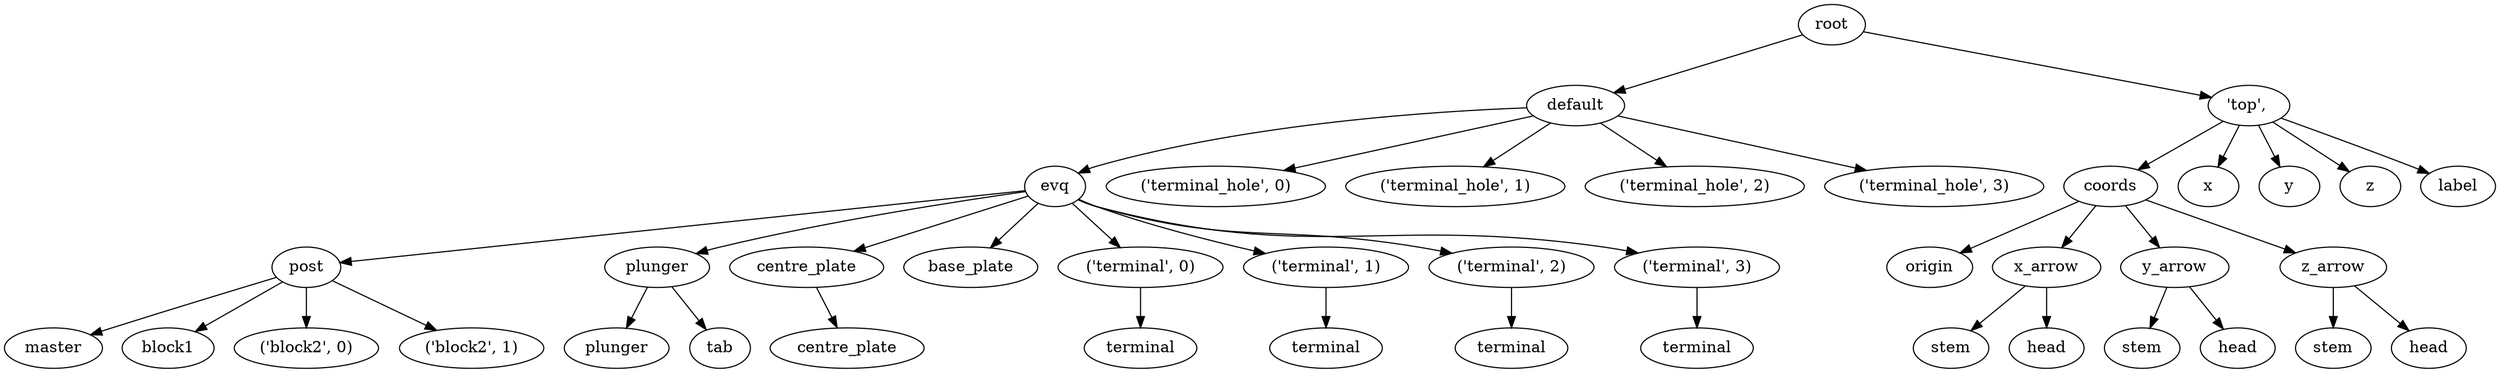 digraph default {
    root_230 [label="root"];
    default_231 [label="default"];
    evq_232 [label="evq"];
    post_233 [label="post"];
    master_234 [label="master"];
    block1_235 [label="block1"];
    block2_236 [label="\('block2',\ 0\)"];
    block2_237 [label="\('block2',\ 1\)"];
    plunger_238 [label="plunger"];
    plunger_239 [label="plunger"];
    tab_240 [label="tab"];
    centre_plate_241 [label="centre_plate"];
    centre_plate_242 [label="centre_plate"];
    base_plate_243 [label="base_plate"];
    terminal_244 [label="\('terminal',\ 0\)"];
    terminal_245 [label="terminal"];
    terminal_246 [label="\('terminal',\ 1\)"];
    terminal_247 [label="terminal"];
    terminal_248 [label="\('terminal',\ 2\)"];
    terminal_249 [label="terminal"];
    terminal_250 [label="\('terminal',\ 3\)"];
    terminal_251 [label="terminal"];
    terminal_hole_252 [label="\('terminal_hole',\ 0\)"];
    terminal_hole_253 [label="\('terminal_hole',\ 1\)"];
    terminal_hole_254 [label="\('terminal_hole',\ 2\)"];
    terminal_hole_255 [label="\('terminal_hole',\ 3\)"];
    256 [label="'top',\ "];
    coords_257 [label="coords"];
    origin_258 [label="origin"];
    x_arrow_259 [label="x_arrow"];
    stem_260 [label="stem"];
    head_261 [label="head"];
    y_arrow_262 [label="y_arrow"];
    stem_263 [label="stem"];
    head_264 [label="head"];
    z_arrow_265 [label="z_arrow"];
    stem_266 [label="stem"];
    head_267 [label="head"];
    x_268 [label="x"];
    y_269 [label="y"];
    z_270 [label="z"];
    label_271 [label="label"];
    root_230 -> default_231;
    default_231 -> evq_232;
    evq_232 -> post_233;
    post_233 -> master_234;
    post_233 -> block1_235;
    post_233 -> block2_236;
    post_233 -> block2_237;
    evq_232 -> plunger_238;
    plunger_238 -> plunger_239;
    plunger_238 -> tab_240;
    evq_232 -> centre_plate_241;
    centre_plate_241 -> centre_plate_242;
    evq_232 -> base_plate_243;
    evq_232 -> terminal_244;
    terminal_244 -> terminal_245;
    evq_232 -> terminal_246;
    terminal_246 -> terminal_247;
    evq_232 -> terminal_248;
    terminal_248 -> terminal_249;
    evq_232 -> terminal_250;
    terminal_250 -> terminal_251;
    default_231 -> terminal_hole_252;
    default_231 -> terminal_hole_253;
    default_231 -> terminal_hole_254;
    default_231 -> terminal_hole_255;
    root_230 -> 256;
    256 -> coords_257;
    coords_257 -> origin_258;
    coords_257 -> x_arrow_259;
    x_arrow_259 -> stem_260;
    x_arrow_259 -> head_261;
    coords_257 -> y_arrow_262;
    y_arrow_262 -> stem_263;
    y_arrow_262 -> head_264;
    coords_257 -> z_arrow_265;
    z_arrow_265 -> stem_266;
    z_arrow_265 -> head_267;
    256 -> x_268;
    256 -> y_269;
    256 -> z_270;
    256 -> label_271;
}
